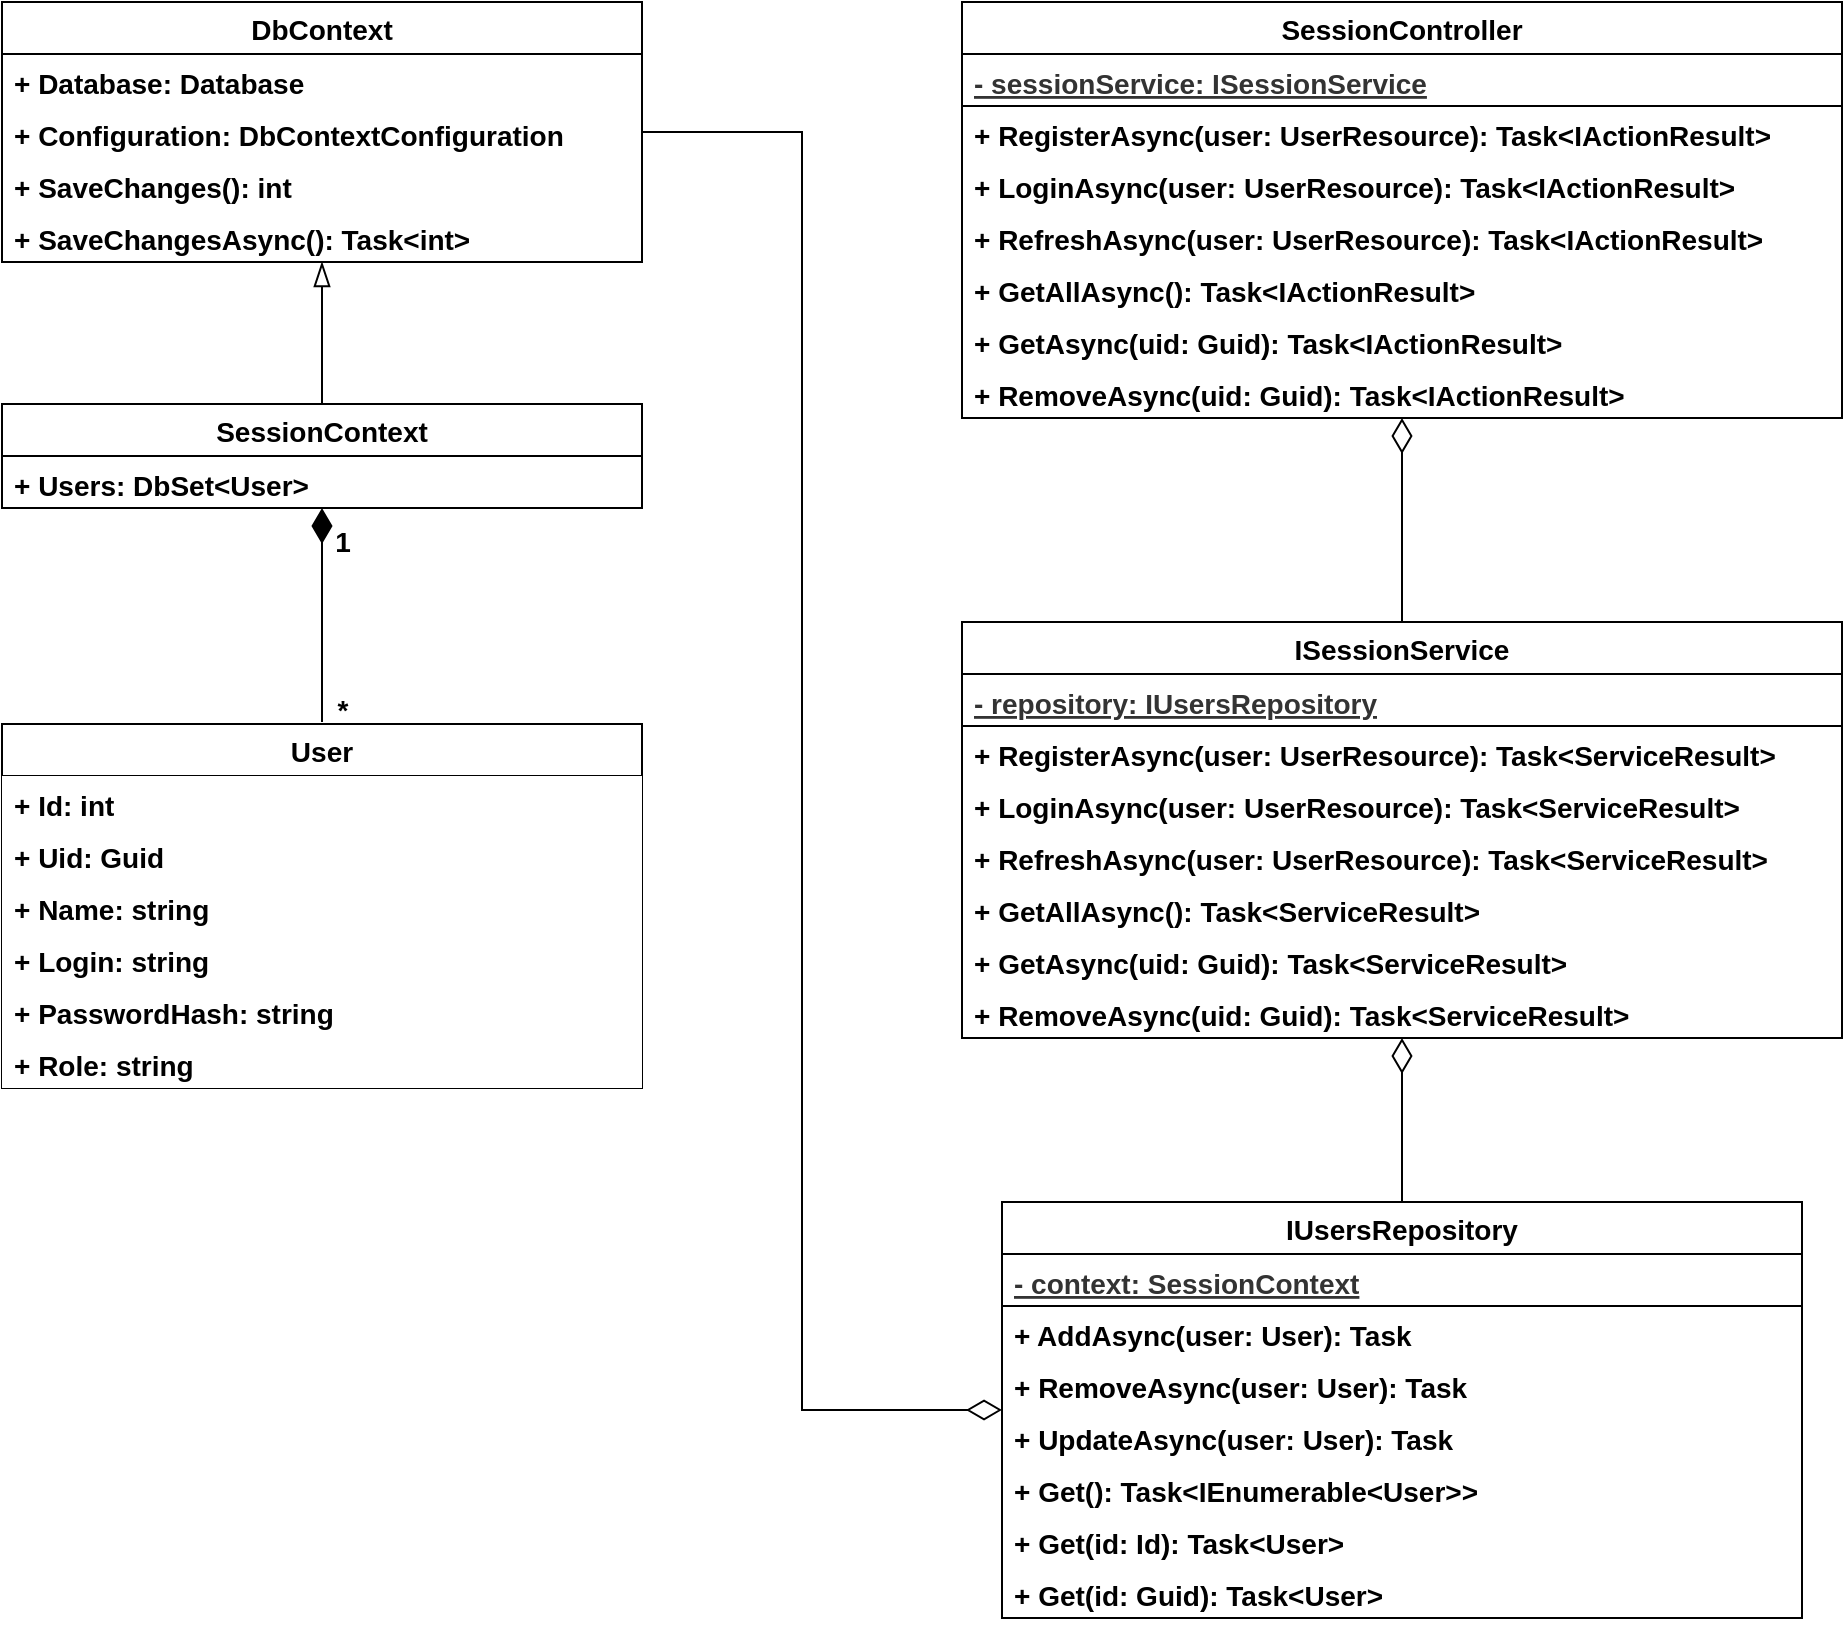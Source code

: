 <mxfile version="14.7.0" type="device"><diagram id="7_gvXvkW-Xf_Sy-OMR4_" name="Page-1"><mxGraphModel dx="2622" dy="1572" grid="1" gridSize="10" guides="1" tooltips="1" connect="1" arrows="1" fold="1" page="0" pageScale="1" pageWidth="827" pageHeight="1169" math="0" shadow="0"><root><mxCell id="0"/><mxCell id="1" parent="0"/><mxCell id="xaV4tCiz5OPvKNjIcxrJ-36" value="SessionController" style="swimlane;fontStyle=1;childLayout=stackLayout;horizontal=1;startSize=26;horizontalStack=0;resizeParent=1;resizeParentMax=0;resizeLast=0;collapsible=1;marginBottom=0;fontSize=14;" parent="1" vertex="1"><mxGeometry x="-360" y="-560" width="440" height="208" as="geometry"/></mxCell><mxCell id="xaV4tCiz5OPvKNjIcxrJ-37" value="- sessionService: ISessionService" style="text;align=left;verticalAlign=top;spacingLeft=4;spacingRight=4;overflow=hidden;rotatable=0;points=[[0,0.5],[1,0.5]];portConstraint=eastwest;fontStyle=5;fontSize=14;rounded=0;fontColor=#333333;strokeColor=#000000;fillColor=#FFFFFF;" parent="xaV4tCiz5OPvKNjIcxrJ-36" vertex="1"><mxGeometry y="26" width="440" height="26" as="geometry"/></mxCell><mxCell id="xaV4tCiz5OPvKNjIcxrJ-79" value="+ RegisterAsync(user: UserResource): Task&lt;IActionResult&gt;" style="text;strokeColor=none;fillColor=none;align=left;verticalAlign=top;spacingLeft=4;spacingRight=4;overflow=hidden;rotatable=0;points=[[0,0.5],[1,0.5]];portConstraint=eastwest;fontStyle=1;fontSize=14;" parent="xaV4tCiz5OPvKNjIcxrJ-36" vertex="1"><mxGeometry y="52" width="440" height="26" as="geometry"/></mxCell><mxCell id="36hg_cchP5V8dcDMVid3-4" value="+ LoginAsync(user: UserResource): Task&lt;IActionResult&gt;" style="text;strokeColor=none;fillColor=none;align=left;verticalAlign=top;spacingLeft=4;spacingRight=4;overflow=hidden;rotatable=0;points=[[0,0.5],[1,0.5]];portConstraint=eastwest;fontStyle=1;fontSize=14;" parent="xaV4tCiz5OPvKNjIcxrJ-36" vertex="1"><mxGeometry y="78" width="440" height="26" as="geometry"/></mxCell><mxCell id="36hg_cchP5V8dcDMVid3-3" value="+ RefreshAsync(user: UserResource): Task&lt;IActionResult&gt;" style="text;strokeColor=none;fillColor=none;align=left;verticalAlign=top;spacingLeft=4;spacingRight=4;overflow=hidden;rotatable=0;points=[[0,0.5],[1,0.5]];portConstraint=eastwest;fontStyle=1;fontSize=14;" parent="xaV4tCiz5OPvKNjIcxrJ-36" vertex="1"><mxGeometry y="104" width="440" height="26" as="geometry"/></mxCell><mxCell id="36hg_cchP5V8dcDMVid3-2" value="+ GetAllAsync(): Task&lt;IActionResult&gt;" style="text;strokeColor=none;fillColor=none;align=left;verticalAlign=top;spacingLeft=4;spacingRight=4;overflow=hidden;rotatable=0;points=[[0,0.5],[1,0.5]];portConstraint=eastwest;fontStyle=1;fontSize=14;" parent="xaV4tCiz5OPvKNjIcxrJ-36" vertex="1"><mxGeometry y="130" width="440" height="26" as="geometry"/></mxCell><mxCell id="-gWGVzP6YBIBEANVwMG7-2" value="+ GetAsync(uid: Guid): Task&lt;IActionResult&gt;" style="text;strokeColor=none;fillColor=none;align=left;verticalAlign=top;spacingLeft=4;spacingRight=4;overflow=hidden;rotatable=0;points=[[0,0.5],[1,0.5]];portConstraint=eastwest;fontStyle=1;fontSize=14;" vertex="1" parent="xaV4tCiz5OPvKNjIcxrJ-36"><mxGeometry y="156" width="440" height="26" as="geometry"/></mxCell><mxCell id="36hg_cchP5V8dcDMVid3-5" value="+ RemoveAsync(uid: Guid): Task&lt;IActionResult&gt;" style="text;strokeColor=none;fillColor=none;align=left;verticalAlign=top;spacingLeft=4;spacingRight=4;overflow=hidden;rotatable=0;points=[[0,0.5],[1,0.5]];portConstraint=eastwest;fontStyle=1;fontSize=14;" parent="xaV4tCiz5OPvKNjIcxrJ-36" vertex="1"><mxGeometry y="182" width="440" height="26" as="geometry"/></mxCell><mxCell id="36hg_cchP5V8dcDMVid3-45" style="edgeStyle=orthogonalEdgeStyle;rounded=0;orthogonalLoop=1;jettySize=auto;html=1;exitX=0.5;exitY=0;exitDx=0;exitDy=0;fontSize=14;endArrow=diamondThin;endFill=0;endSize=15;" parent="1" source="36hg_cchP5V8dcDMVid3-6" target="xaV4tCiz5OPvKNjIcxrJ-36" edge="1"><mxGeometry relative="1" as="geometry"/></mxCell><mxCell id="36hg_cchP5V8dcDMVid3-6" value="ISessionService" style="swimlane;fontStyle=1;childLayout=stackLayout;horizontal=1;startSize=26;horizontalStack=0;resizeParent=1;resizeParentMax=0;resizeLast=0;collapsible=1;marginBottom=0;fontSize=14;" parent="1" vertex="1"><mxGeometry x="-360" y="-250" width="440" height="208" as="geometry"/></mxCell><mxCell id="36hg_cchP5V8dcDMVid3-7" value="- repository: IUsersRepository" style="text;align=left;verticalAlign=top;spacingLeft=4;spacingRight=4;overflow=hidden;rotatable=0;points=[[0,0.5],[1,0.5]];portConstraint=eastwest;fontStyle=5;fontSize=14;rounded=0;fontColor=#333333;strokeColor=#000000;fillColor=#FFFFFF;" parent="36hg_cchP5V8dcDMVid3-6" vertex="1"><mxGeometry y="26" width="440" height="26" as="geometry"/></mxCell><mxCell id="36hg_cchP5V8dcDMVid3-8" value="+ RegisterAsync(user: UserResource): Task&lt;ServiceResult&gt;" style="text;strokeColor=none;fillColor=none;align=left;verticalAlign=top;spacingLeft=4;spacingRight=4;overflow=hidden;rotatable=0;points=[[0,0.5],[1,0.5]];portConstraint=eastwest;fontStyle=1;fontSize=14;" parent="36hg_cchP5V8dcDMVid3-6" vertex="1"><mxGeometry y="52" width="440" height="26" as="geometry"/></mxCell><mxCell id="36hg_cchP5V8dcDMVid3-9" value="+ LoginAsync(user: UserResource): Task&lt;ServiceResult&gt;" style="text;strokeColor=none;fillColor=none;align=left;verticalAlign=top;spacingLeft=4;spacingRight=4;overflow=hidden;rotatable=0;points=[[0,0.5],[1,0.5]];portConstraint=eastwest;fontStyle=1;fontSize=14;" parent="36hg_cchP5V8dcDMVid3-6" vertex="1"><mxGeometry y="78" width="440" height="26" as="geometry"/></mxCell><mxCell id="36hg_cchP5V8dcDMVid3-10" value="+ RefreshAsync(user: UserResource): Task&lt;ServiceResult&gt;" style="text;strokeColor=none;fillColor=none;align=left;verticalAlign=top;spacingLeft=4;spacingRight=4;overflow=hidden;rotatable=0;points=[[0,0.5],[1,0.5]];portConstraint=eastwest;fontStyle=1;fontSize=14;" parent="36hg_cchP5V8dcDMVid3-6" vertex="1"><mxGeometry y="104" width="440" height="26" as="geometry"/></mxCell><mxCell id="36hg_cchP5V8dcDMVid3-11" value="+ GetAllAsync(): Task&lt;ServiceResult&gt;" style="text;strokeColor=none;fillColor=none;align=left;verticalAlign=top;spacingLeft=4;spacingRight=4;overflow=hidden;rotatable=0;points=[[0,0.5],[1,0.5]];portConstraint=eastwest;fontStyle=1;fontSize=14;" parent="36hg_cchP5V8dcDMVid3-6" vertex="1"><mxGeometry y="130" width="440" height="26" as="geometry"/></mxCell><mxCell id="36hg_cchP5V8dcDMVid3-12" value="+ GetAsync(uid: Guid): Task&lt;ServiceResult&gt;" style="text;strokeColor=none;fillColor=none;align=left;verticalAlign=top;spacingLeft=4;spacingRight=4;overflow=hidden;rotatable=0;points=[[0,0.5],[1,0.5]];portConstraint=eastwest;fontStyle=1;fontSize=14;" parent="36hg_cchP5V8dcDMVid3-6" vertex="1"><mxGeometry y="156" width="440" height="26" as="geometry"/></mxCell><mxCell id="-gWGVzP6YBIBEANVwMG7-1" value="+ RemoveAsync(uid: Guid): Task&lt;ServiceResult&gt;" style="text;strokeColor=none;fillColor=none;align=left;verticalAlign=top;spacingLeft=4;spacingRight=4;overflow=hidden;rotatable=0;points=[[0,0.5],[1,0.5]];portConstraint=eastwest;fontStyle=1;fontSize=14;" vertex="1" parent="36hg_cchP5V8dcDMVid3-6"><mxGeometry y="182" width="440" height="26" as="geometry"/></mxCell><mxCell id="36hg_cchP5V8dcDMVid3-46" style="edgeStyle=orthogonalEdgeStyle;rounded=0;orthogonalLoop=1;jettySize=auto;html=1;exitX=0.5;exitY=0;exitDx=0;exitDy=0;fontSize=14;endArrow=diamondThin;endFill=0;endSize=15;" parent="1" source="36hg_cchP5V8dcDMVid3-13" target="36hg_cchP5V8dcDMVid3-6" edge="1"><mxGeometry relative="1" as="geometry"/></mxCell><mxCell id="36hg_cchP5V8dcDMVid3-13" value="IUsersRepository" style="swimlane;fontStyle=1;childLayout=stackLayout;horizontal=1;startSize=26;horizontalStack=0;resizeParent=1;resizeParentMax=0;resizeLast=0;collapsible=1;marginBottom=0;fontSize=14;" parent="1" vertex="1"><mxGeometry x="-340" y="40" width="400" height="208" as="geometry"/></mxCell><mxCell id="36hg_cchP5V8dcDMVid3-14" value="- context: SessionContext" style="text;align=left;verticalAlign=top;spacingLeft=4;spacingRight=4;overflow=hidden;rotatable=0;points=[[0,0.5],[1,0.5]];portConstraint=eastwest;fontStyle=5;fontSize=14;rounded=0;fontColor=#333333;strokeColor=#000000;fillColor=#FFFFFF;" parent="36hg_cchP5V8dcDMVid3-13" vertex="1"><mxGeometry y="26" width="400" height="26" as="geometry"/></mxCell><mxCell id="36hg_cchP5V8dcDMVid3-15" value="+ AddAsync(user: User): Task" style="text;strokeColor=none;fillColor=none;align=left;verticalAlign=top;spacingLeft=4;spacingRight=4;overflow=hidden;rotatable=0;points=[[0,0.5],[1,0.5]];portConstraint=eastwest;fontStyle=1;fontSize=14;" parent="36hg_cchP5V8dcDMVid3-13" vertex="1"><mxGeometry y="52" width="400" height="26" as="geometry"/></mxCell><mxCell id="36hg_cchP5V8dcDMVid3-16" value="+ RemoveAsync(user: User): Task" style="text;strokeColor=none;fillColor=none;align=left;verticalAlign=top;spacingLeft=4;spacingRight=4;overflow=hidden;rotatable=0;points=[[0,0.5],[1,0.5]];portConstraint=eastwest;fontStyle=1;fontSize=14;" parent="36hg_cchP5V8dcDMVid3-13" vertex="1"><mxGeometry y="78" width="400" height="26" as="geometry"/></mxCell><mxCell id="36hg_cchP5V8dcDMVid3-17" value="+ UpdateAsync(user: User): Task" style="text;strokeColor=none;fillColor=none;align=left;verticalAlign=top;spacingLeft=4;spacingRight=4;overflow=hidden;rotatable=0;points=[[0,0.5],[1,0.5]];portConstraint=eastwest;fontStyle=1;fontSize=14;" parent="36hg_cchP5V8dcDMVid3-13" vertex="1"><mxGeometry y="104" width="400" height="26" as="geometry"/></mxCell><mxCell id="36hg_cchP5V8dcDMVid3-18" value="+ Get(): Task&lt;IEnumerable&lt;User&gt;&gt;" style="text;strokeColor=none;fillColor=none;align=left;verticalAlign=top;spacingLeft=4;spacingRight=4;overflow=hidden;rotatable=0;points=[[0,0.5],[1,0.5]];portConstraint=eastwest;fontStyle=1;fontSize=14;" parent="36hg_cchP5V8dcDMVid3-13" vertex="1"><mxGeometry y="130" width="400" height="26" as="geometry"/></mxCell><mxCell id="36hg_cchP5V8dcDMVid3-19" value="+ Get(id: Id): Task&lt;User&gt;" style="text;strokeColor=none;fillColor=none;align=left;verticalAlign=top;spacingLeft=4;spacingRight=4;overflow=hidden;rotatable=0;points=[[0,0.5],[1,0.5]];portConstraint=eastwest;fontStyle=1;fontSize=14;" parent="36hg_cchP5V8dcDMVid3-13" vertex="1"><mxGeometry y="156" width="400" height="26" as="geometry"/></mxCell><mxCell id="36hg_cchP5V8dcDMVid3-33" value="+ Get(id: Guid): Task&lt;User&gt;" style="text;strokeColor=none;fillColor=none;align=left;verticalAlign=top;spacingLeft=4;spacingRight=4;overflow=hidden;rotatable=0;points=[[0,0.5],[1,0.5]];portConstraint=eastwest;fontStyle=1;fontSize=14;" parent="36hg_cchP5V8dcDMVid3-13" vertex="1"><mxGeometry y="182" width="400" height="26" as="geometry"/></mxCell><mxCell id="36hg_cchP5V8dcDMVid3-43" style="edgeStyle=orthogonalEdgeStyle;rounded=0;orthogonalLoop=1;jettySize=auto;html=1;exitX=0.5;exitY=0;exitDx=0;exitDy=0;endArrow=blockThin;endFill=0;fontSize=14;fontStyle=1;endSize=10;" parent="1" source="36hg_cchP5V8dcDMVid3-20" target="36hg_cchP5V8dcDMVid3-27" edge="1"><mxGeometry relative="1" as="geometry"/></mxCell><mxCell id="36hg_cchP5V8dcDMVid3-20" value="SessionContext" style="swimlane;fontStyle=1;childLayout=stackLayout;horizontal=1;startSize=26;horizontalStack=0;resizeParent=1;resizeParentMax=0;resizeLast=0;collapsible=1;marginBottom=0;fontSize=14;" parent="1" vertex="1"><mxGeometry x="-840" y="-359" width="320" height="52" as="geometry"/></mxCell><mxCell id="36hg_cchP5V8dcDMVid3-22" value="+ Users: DbSet&lt;User&gt;" style="text;align=left;verticalAlign=top;spacingLeft=4;spacingRight=4;overflow=hidden;rotatable=0;points=[[0,0.5],[1,0.5]];portConstraint=eastwest;fontStyle=1;fontSize=14;fillColor=#ffffff;strokeColor=#000000;" parent="36hg_cchP5V8dcDMVid3-20" vertex="1"><mxGeometry y="26" width="320" height="26" as="geometry"/></mxCell><mxCell id="36hg_cchP5V8dcDMVid3-27" value="DbContext" style="swimlane;fontStyle=1;childLayout=stackLayout;horizontal=1;startSize=26;horizontalStack=0;resizeParent=1;resizeParentMax=0;resizeLast=0;collapsible=1;marginBottom=0;fontSize=14;" parent="1" vertex="1"><mxGeometry x="-840" y="-560" width="320" height="130" as="geometry"/></mxCell><mxCell id="36hg_cchP5V8dcDMVid3-28" value="+ Database: Database" style="text;strokeColor=none;fillColor=none;align=left;verticalAlign=top;spacingLeft=4;spacingRight=4;overflow=hidden;rotatable=0;points=[[0,0.5],[1,0.5]];portConstraint=eastwest;fontStyle=1;fontSize=14;" parent="36hg_cchP5V8dcDMVid3-27" vertex="1"><mxGeometry y="26" width="320" height="26" as="geometry"/></mxCell><mxCell id="36hg_cchP5V8dcDMVid3-29" value="+ Configuration: DbContextConfiguration" style="text;fillColor=none;align=left;verticalAlign=top;spacingLeft=4;spacingRight=4;overflow=hidden;rotatable=0;points=[[0,0.5],[1,0.5]];portConstraint=eastwest;fontStyle=1;fontSize=14;" parent="36hg_cchP5V8dcDMVid3-27" vertex="1"><mxGeometry y="52" width="320" height="26" as="geometry"/></mxCell><mxCell id="36hg_cchP5V8dcDMVid3-34" value="+ SaveChanges(): int" style="text;strokeColor=none;fillColor=none;align=left;verticalAlign=top;spacingLeft=4;spacingRight=4;overflow=hidden;rotatable=0;points=[[0,0.5],[1,0.5]];portConstraint=eastwest;fontStyle=1;fontSize=14;" parent="36hg_cchP5V8dcDMVid3-27" vertex="1"><mxGeometry y="78" width="320" height="26" as="geometry"/></mxCell><mxCell id="36hg_cchP5V8dcDMVid3-35" value="+ SaveChangesAsync(): Task&lt;int&gt;" style="text;strokeColor=none;fillColor=none;align=left;verticalAlign=top;spacingLeft=4;spacingRight=4;overflow=hidden;rotatable=0;points=[[0,0.5],[1,0.5]];portConstraint=eastwest;fontStyle=1;fontSize=14;" parent="36hg_cchP5V8dcDMVid3-27" vertex="1"><mxGeometry y="104" width="320" height="26" as="geometry"/></mxCell><mxCell id="36hg_cchP5V8dcDMVid3-44" value="1&lt;br style=&quot;font-size: 14px;&quot;&gt;&lt;br style=&quot;font-size: 14px;&quot;&gt;&lt;br style=&quot;font-size: 14px;&quot;&gt;&lt;br style=&quot;font-size: 14px;&quot;&gt;&lt;br style=&quot;font-size: 14px;&quot;&gt;*" style="edgeStyle=orthogonalEdgeStyle;rounded=0;orthogonalLoop=1;jettySize=auto;html=1;exitX=0.5;exitY=0;exitDx=0;exitDy=0;endArrow=diamondThin;endFill=1;fontSize=14;fontStyle=1;endSize=15;" parent="1" source="36hg_cchP5V8dcDMVid3-36" target="36hg_cchP5V8dcDMVid3-20" edge="1"><mxGeometry x="-0.091" y="-10" relative="1" as="geometry"><mxPoint as="offset"/></mxGeometry></mxCell><mxCell id="36hg_cchP5V8dcDMVid3-36" value="User" style="swimlane;fontStyle=1;childLayout=stackLayout;horizontal=1;startSize=26;horizontalStack=0;resizeParent=1;resizeParentMax=0;resizeLast=0;collapsible=1;marginBottom=0;fontSize=14;perimeterSpacing=1;" parent="1" vertex="1"><mxGeometry x="-840" y="-199" width="320" height="182" as="geometry"/></mxCell><mxCell id="36hg_cchP5V8dcDMVid3-37" value="+ Id: int" style="text;align=left;verticalAlign=top;spacingLeft=4;spacingRight=4;overflow=hidden;rotatable=0;points=[[0,0.5],[1,0.5]];portConstraint=eastwest;fontStyle=1;fontSize=14;fillColor=#ffffff;" parent="36hg_cchP5V8dcDMVid3-36" vertex="1"><mxGeometry y="26" width="320" height="26" as="geometry"/></mxCell><mxCell id="36hg_cchP5V8dcDMVid3-38" value="+ Uid: Guid" style="text;align=left;verticalAlign=top;spacingLeft=4;spacingRight=4;overflow=hidden;rotatable=0;points=[[0,0.5],[1,0.5]];portConstraint=eastwest;fontStyle=1;fontSize=14;fillColor=#ffffff;" parent="36hg_cchP5V8dcDMVid3-36" vertex="1"><mxGeometry y="52" width="320" height="26" as="geometry"/></mxCell><mxCell id="36hg_cchP5V8dcDMVid3-41" value="+ Name: string" style="text;align=left;verticalAlign=top;spacingLeft=4;spacingRight=4;overflow=hidden;rotatable=0;points=[[0,0.5],[1,0.5]];portConstraint=eastwest;fontStyle=1;fontSize=14;fillColor=#ffffff;" parent="36hg_cchP5V8dcDMVid3-36" vertex="1"><mxGeometry y="78" width="320" height="26" as="geometry"/></mxCell><mxCell id="36hg_cchP5V8dcDMVid3-40" value="+ Login: string" style="text;align=left;verticalAlign=top;spacingLeft=4;spacingRight=4;overflow=hidden;rotatable=0;points=[[0,0.5],[1,0.5]];portConstraint=eastwest;fontStyle=1;fontSize=14;fillColor=#ffffff;" parent="36hg_cchP5V8dcDMVid3-36" vertex="1"><mxGeometry y="104" width="320" height="26" as="geometry"/></mxCell><mxCell id="36hg_cchP5V8dcDMVid3-39" value="+ PasswordHash: string" style="text;align=left;verticalAlign=top;spacingLeft=4;spacingRight=4;overflow=hidden;rotatable=0;points=[[0,0.5],[1,0.5]];portConstraint=eastwest;fontStyle=1;fontSize=14;fillColor=#ffffff;" parent="36hg_cchP5V8dcDMVid3-36" vertex="1"><mxGeometry y="130" width="320" height="26" as="geometry"/></mxCell><mxCell id="36hg_cchP5V8dcDMVid3-42" value="+ Role: string" style="text;align=left;verticalAlign=top;spacingLeft=4;spacingRight=4;overflow=hidden;rotatable=0;points=[[0,0.5],[1,0.5]];portConstraint=eastwest;fontStyle=1;fontSize=14;fillColor=#ffffff;" parent="36hg_cchP5V8dcDMVid3-36" vertex="1"><mxGeometry y="156" width="320" height="26" as="geometry"/></mxCell><mxCell id="36hg_cchP5V8dcDMVid3-47" style="edgeStyle=orthogonalEdgeStyle;rounded=0;orthogonalLoop=1;jettySize=auto;html=1;exitX=1;exitY=0.5;exitDx=0;exitDy=0;fontSize=14;endArrow=diamondThin;endFill=0;endSize=15;startSize=6;" parent="1" source="36hg_cchP5V8dcDMVid3-29" target="36hg_cchP5V8dcDMVid3-13" edge="1"><mxGeometry relative="1" as="geometry"><Array as="points"><mxPoint x="-440" y="-495"/><mxPoint x="-440" y="144"/></Array></mxGeometry></mxCell></root></mxGraphModel></diagram></mxfile>